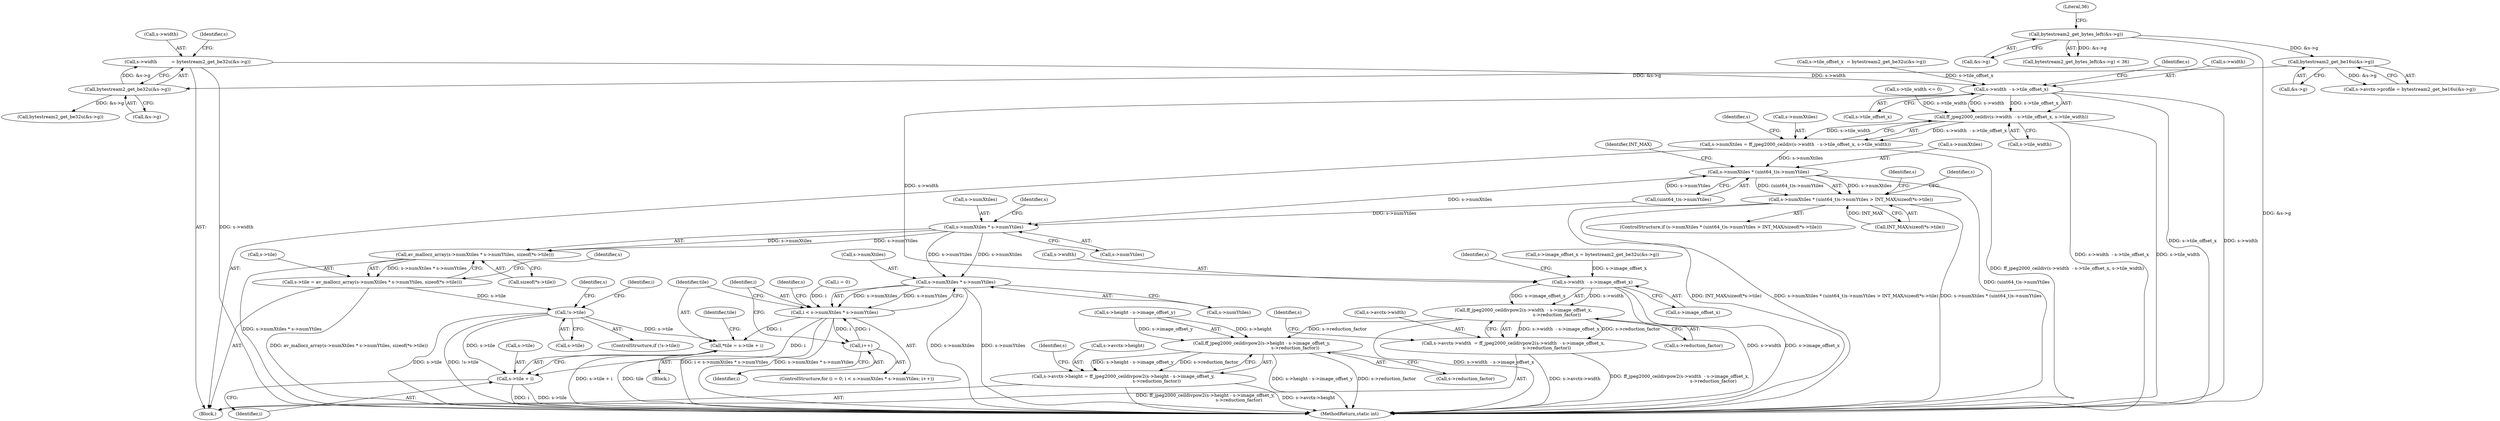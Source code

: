 digraph "0_FFmpeg_8bb11c3ca77b52e05a9ed1496a65f8a76e6e2d8f@pointer" {
"1000150" [label="(Call,s->width          = bytestream2_get_be32u(&s->g))"];
"1000154" [label="(Call,bytestream2_get_be32u(&s->g))"];
"1000145" [label="(Call,bytestream2_get_be16u(&s->g))"];
"1000131" [label="(Call,bytestream2_get_bytes_left(&s->g))"];
"1000438" [label="(Call,s->width  - s->tile_offset_x)"];
"1000437" [label="(Call,ff_jpeg2000_ceildiv(s->width  - s->tile_offset_x, s->tile_width))"];
"1000433" [label="(Call,s->numXtiles = ff_jpeg2000_ceildiv(s->width  - s->tile_offset_x, s->tile_width))"];
"1000465" [label="(Call,s->numXtiles * (uint64_t)s->numYtiles)"];
"1000464" [label="(Call,s->numXtiles * (uint64_t)s->numYtiles > INT_MAX/sizeof(*s->tile))"];
"1000499" [label="(Call,s->numXtiles * s->numYtiles)"];
"1000498" [label="(Call,av_mallocz_array(s->numXtiles * s->numYtiles, sizeof(*s->tile)))"];
"1000494" [label="(Call,s->tile = av_mallocz_array(s->numXtiles * s->numYtiles, sizeof(*s->tile)))"];
"1000512" [label="(Call,!s->tile)"];
"1000546" [label="(Call,*tile = s->tile + i)"];
"1000548" [label="(Call,s->tile + i)"];
"1000535" [label="(Call,s->numXtiles * s->numYtiles)"];
"1000533" [label="(Call,i < s->numXtiles * s->numYtiles)"];
"1000542" [label="(Call,i++)"];
"1000582" [label="(Call,s->width  - s->image_offset_x)"];
"1000581" [label="(Call,ff_jpeg2000_ceildivpow2(s->width  - s->image_offset_x,\n                                               s->reduction_factor))"];
"1000575" [label="(Call,s->avctx->width  = ff_jpeg2000_ceildivpow2(s->width  - s->image_offset_x,\n                                               s->reduction_factor))"];
"1000598" [label="(Call,ff_jpeg2000_ceildivpow2(s->height - s->image_offset_y,\n                                               s->reduction_factor))"];
"1000592" [label="(Call,s->avctx->height = ff_jpeg2000_ceildivpow2(s->height - s->image_offset_y,\n                                               s->reduction_factor))"];
"1000433" [label="(Call,s->numXtiles = ff_jpeg2000_ceildiv(s->width  - s->tile_offset_x, s->tile_width))"];
"1000496" [label="(Identifier,s)"];
"1000542" [label="(Call,i++)"];
"1000130" [label="(Call,bytestream2_get_bytes_left(&s->g) < 36)"];
"1000494" [label="(Call,s->tile = av_mallocz_array(s->numXtiles * s->numYtiles, sizeof(*s->tile)))"];
"1000519" [label="(Identifier,s)"];
"1000466" [label="(Call,s->numXtiles)"];
"1000529" [label="(ControlStructure,for (i = 0; i < s->numXtiles * s->numYtiles; i++))"];
"1000437" [label="(Call,ff_jpeg2000_ceildiv(s->width  - s->tile_offset_x, s->tile_width))"];
"1000463" [label="(ControlStructure,if (s->numXtiles * (uint64_t)s->numYtiles > INT_MAX/sizeof(*s->tile)))"];
"1000439" [label="(Call,s->width)"];
"1000530" [label="(Call,i = 0)"];
"1000583" [label="(Call,s->width)"];
"1000539" [label="(Call,s->numYtiles)"];
"1000513" [label="(Call,s->tile)"];
"1000204" [label="(Call,s->tile_offset_x  = bytestream2_get_be32u(&s->g))"];
"1000145" [label="(Call,bytestream2_get_be16u(&s->g))"];
"1000267" [label="(Call,s->tile_width <= 0)"];
"1000509" [label="(Identifier,s)"];
"1000163" [label="(Call,bytestream2_get_be32u(&s->g))"];
"1000465" [label="(Call,s->numXtiles * (uint64_t)s->numYtiles)"];
"1000151" [label="(Call,s->width)"];
"1000464" [label="(Call,s->numXtiles * (uint64_t)s->numYtiles > INT_MAX/sizeof(*s->tile))"];
"1000114" [label="(Block,)"];
"1000469" [label="(Call,(uint64_t)s->numYtiles)"];
"1000547" [label="(Identifier,tile)"];
"1000136" [label="(Literal,36)"];
"1000533" [label="(Call,i < s->numXtiles * s->numYtiles)"];
"1000498" [label="(Call,av_mallocz_array(s->numXtiles * s->numYtiles, sizeof(*s->tile)))"];
"1000595" [label="(Identifier,s)"];
"1000475" [label="(Identifier,INT_MAX)"];
"1000590" [label="(Identifier,s)"];
"1000599" [label="(Call,s->height - s->image_offset_y)"];
"1000578" [label="(Identifier,s)"];
"1000506" [label="(Call,sizeof(*s->tile))"];
"1000512" [label="(Call,!s->tile)"];
"1000534" [label="(Identifier,i)"];
"1000514" [label="(Identifier,s)"];
"1000511" [label="(ControlStructure,if (!s->tile))"];
"1000500" [label="(Call,s->numXtiles)"];
"1000582" [label="(Call,s->width  - s->image_offset_x)"];
"1000555" [label="(Identifier,tile)"];
"1000531" [label="(Identifier,i)"];
"1000536" [label="(Call,s->numXtiles)"];
"1000495" [label="(Call,s->tile)"];
"1000168" [label="(Call,s->image_offset_x = bytestream2_get_be32u(&s->g))"];
"1000548" [label="(Call,s->tile + i)"];
"1000150" [label="(Call,s->width          = bytestream2_get_be32u(&s->g))"];
"1000131" [label="(Call,bytestream2_get_bytes_left(&s->g))"];
"1000434" [label="(Call,s->numXtiles)"];
"1000779" [label="(MethodReturn,static int)"];
"1000552" [label="(Identifier,i)"];
"1000581" [label="(Call,ff_jpeg2000_ceildivpow2(s->width  - s->image_offset_x,\n                                               s->reduction_factor))"];
"1000575" [label="(Call,s->avctx->width  = ff_jpeg2000_ceildivpow2(s->width  - s->image_offset_x,\n                                               s->reduction_factor))"];
"1000450" [label="(Identifier,s)"];
"1000546" [label="(Call,*tile = s->tile + i)"];
"1000161" [label="(Identifier,s)"];
"1000499" [label="(Call,s->numXtiles * s->numYtiles)"];
"1000586" [label="(Call,s->image_offset_x)"];
"1000598" [label="(Call,ff_jpeg2000_ceildivpow2(s->height - s->image_offset_y,\n                                               s->reduction_factor))"];
"1000544" [label="(Block,)"];
"1000592" [label="(Call,s->avctx->height = ff_jpeg2000_ceildivpow2(s->height - s->image_offset_y,\n                                               s->reduction_factor))"];
"1000535" [label="(Call,s->numXtiles * s->numYtiles)"];
"1000606" [label="(Call,s->reduction_factor)"];
"1000614" [label="(Identifier,s)"];
"1000442" [label="(Call,s->tile_offset_x)"];
"1000445" [label="(Call,s->tile_width)"];
"1000576" [label="(Call,s->avctx->width)"];
"1000543" [label="(Identifier,i)"];
"1000155" [label="(Call,&s->g)"];
"1000139" [label="(Call,s->avctx->profile = bytestream2_get_be16u(&s->g))"];
"1000593" [label="(Call,s->avctx->height)"];
"1000154" [label="(Call,bytestream2_get_be32u(&s->g))"];
"1000484" [label="(Identifier,s)"];
"1000589" [label="(Call,s->reduction_factor)"];
"1000549" [label="(Call,s->tile)"];
"1000146" [label="(Call,&s->g)"];
"1000474" [label="(Call,INT_MAX/sizeof(*s->tile))"];
"1000132" [label="(Call,&s->g)"];
"1000438" [label="(Call,s->width  - s->tile_offset_x)"];
"1000446" [label="(Identifier,s)"];
"1000503" [label="(Call,s->numYtiles)"];
"1000150" -> "1000114"  [label="AST: "];
"1000150" -> "1000154"  [label="CFG: "];
"1000151" -> "1000150"  [label="AST: "];
"1000154" -> "1000150"  [label="AST: "];
"1000161" -> "1000150"  [label="CFG: "];
"1000150" -> "1000779"  [label="DDG: s->width"];
"1000154" -> "1000150"  [label="DDG: &s->g"];
"1000150" -> "1000438"  [label="DDG: s->width"];
"1000154" -> "1000155"  [label="CFG: "];
"1000155" -> "1000154"  [label="AST: "];
"1000145" -> "1000154"  [label="DDG: &s->g"];
"1000154" -> "1000163"  [label="DDG: &s->g"];
"1000145" -> "1000139"  [label="AST: "];
"1000145" -> "1000146"  [label="CFG: "];
"1000146" -> "1000145"  [label="AST: "];
"1000139" -> "1000145"  [label="CFG: "];
"1000145" -> "1000139"  [label="DDG: &s->g"];
"1000131" -> "1000145"  [label="DDG: &s->g"];
"1000131" -> "1000130"  [label="AST: "];
"1000131" -> "1000132"  [label="CFG: "];
"1000132" -> "1000131"  [label="AST: "];
"1000136" -> "1000131"  [label="CFG: "];
"1000131" -> "1000779"  [label="DDG: &s->g"];
"1000131" -> "1000130"  [label="DDG: &s->g"];
"1000438" -> "1000437"  [label="AST: "];
"1000438" -> "1000442"  [label="CFG: "];
"1000439" -> "1000438"  [label="AST: "];
"1000442" -> "1000438"  [label="AST: "];
"1000446" -> "1000438"  [label="CFG: "];
"1000438" -> "1000779"  [label="DDG: s->tile_offset_x"];
"1000438" -> "1000779"  [label="DDG: s->width"];
"1000438" -> "1000437"  [label="DDG: s->width"];
"1000438" -> "1000437"  [label="DDG: s->tile_offset_x"];
"1000204" -> "1000438"  [label="DDG: s->tile_offset_x"];
"1000438" -> "1000582"  [label="DDG: s->width"];
"1000437" -> "1000433"  [label="AST: "];
"1000437" -> "1000445"  [label="CFG: "];
"1000445" -> "1000437"  [label="AST: "];
"1000433" -> "1000437"  [label="CFG: "];
"1000437" -> "1000779"  [label="DDG: s->width  - s->tile_offset_x"];
"1000437" -> "1000779"  [label="DDG: s->tile_width"];
"1000437" -> "1000433"  [label="DDG: s->width  - s->tile_offset_x"];
"1000437" -> "1000433"  [label="DDG: s->tile_width"];
"1000267" -> "1000437"  [label="DDG: s->tile_width"];
"1000433" -> "1000114"  [label="AST: "];
"1000434" -> "1000433"  [label="AST: "];
"1000450" -> "1000433"  [label="CFG: "];
"1000433" -> "1000779"  [label="DDG: ff_jpeg2000_ceildiv(s->width  - s->tile_offset_x, s->tile_width)"];
"1000433" -> "1000465"  [label="DDG: s->numXtiles"];
"1000465" -> "1000464"  [label="AST: "];
"1000465" -> "1000469"  [label="CFG: "];
"1000466" -> "1000465"  [label="AST: "];
"1000469" -> "1000465"  [label="AST: "];
"1000475" -> "1000465"  [label="CFG: "];
"1000465" -> "1000779"  [label="DDG: (uint64_t)s->numYtiles"];
"1000465" -> "1000464"  [label="DDG: s->numXtiles"];
"1000465" -> "1000464"  [label="DDG: (uint64_t)s->numYtiles"];
"1000469" -> "1000465"  [label="DDG: s->numYtiles"];
"1000465" -> "1000499"  [label="DDG: s->numXtiles"];
"1000464" -> "1000463"  [label="AST: "];
"1000464" -> "1000474"  [label="CFG: "];
"1000474" -> "1000464"  [label="AST: "];
"1000484" -> "1000464"  [label="CFG: "];
"1000496" -> "1000464"  [label="CFG: "];
"1000464" -> "1000779"  [label="DDG: s->numXtiles * (uint64_t)s->numYtiles"];
"1000464" -> "1000779"  [label="DDG: INT_MAX/sizeof(*s->tile)"];
"1000464" -> "1000779"  [label="DDG: s->numXtiles * (uint64_t)s->numYtiles > INT_MAX/sizeof(*s->tile)"];
"1000474" -> "1000464"  [label="DDG: INT_MAX"];
"1000499" -> "1000498"  [label="AST: "];
"1000499" -> "1000503"  [label="CFG: "];
"1000500" -> "1000499"  [label="AST: "];
"1000503" -> "1000499"  [label="AST: "];
"1000509" -> "1000499"  [label="CFG: "];
"1000499" -> "1000498"  [label="DDG: s->numXtiles"];
"1000499" -> "1000498"  [label="DDG: s->numYtiles"];
"1000469" -> "1000499"  [label="DDG: s->numYtiles"];
"1000499" -> "1000535"  [label="DDG: s->numXtiles"];
"1000499" -> "1000535"  [label="DDG: s->numYtiles"];
"1000498" -> "1000494"  [label="AST: "];
"1000498" -> "1000506"  [label="CFG: "];
"1000506" -> "1000498"  [label="AST: "];
"1000494" -> "1000498"  [label="CFG: "];
"1000498" -> "1000779"  [label="DDG: s->numXtiles * s->numYtiles"];
"1000498" -> "1000494"  [label="DDG: s->numXtiles * s->numYtiles"];
"1000494" -> "1000114"  [label="AST: "];
"1000495" -> "1000494"  [label="AST: "];
"1000514" -> "1000494"  [label="CFG: "];
"1000494" -> "1000779"  [label="DDG: av_mallocz_array(s->numXtiles * s->numYtiles, sizeof(*s->tile))"];
"1000494" -> "1000512"  [label="DDG: s->tile"];
"1000512" -> "1000511"  [label="AST: "];
"1000512" -> "1000513"  [label="CFG: "];
"1000513" -> "1000512"  [label="AST: "];
"1000519" -> "1000512"  [label="CFG: "];
"1000531" -> "1000512"  [label="CFG: "];
"1000512" -> "1000779"  [label="DDG: s->tile"];
"1000512" -> "1000779"  [label="DDG: !s->tile"];
"1000512" -> "1000546"  [label="DDG: s->tile"];
"1000512" -> "1000548"  [label="DDG: s->tile"];
"1000546" -> "1000544"  [label="AST: "];
"1000546" -> "1000548"  [label="CFG: "];
"1000547" -> "1000546"  [label="AST: "];
"1000548" -> "1000546"  [label="AST: "];
"1000555" -> "1000546"  [label="CFG: "];
"1000546" -> "1000779"  [label="DDG: s->tile + i"];
"1000546" -> "1000779"  [label="DDG: tile"];
"1000533" -> "1000546"  [label="DDG: i"];
"1000548" -> "1000552"  [label="CFG: "];
"1000549" -> "1000548"  [label="AST: "];
"1000552" -> "1000548"  [label="AST: "];
"1000548" -> "1000779"  [label="DDG: s->tile"];
"1000548" -> "1000779"  [label="DDG: i"];
"1000533" -> "1000548"  [label="DDG: i"];
"1000535" -> "1000533"  [label="AST: "];
"1000535" -> "1000539"  [label="CFG: "];
"1000536" -> "1000535"  [label="AST: "];
"1000539" -> "1000535"  [label="AST: "];
"1000533" -> "1000535"  [label="CFG: "];
"1000535" -> "1000779"  [label="DDG: s->numXtiles"];
"1000535" -> "1000779"  [label="DDG: s->numYtiles"];
"1000535" -> "1000533"  [label="DDG: s->numXtiles"];
"1000535" -> "1000533"  [label="DDG: s->numYtiles"];
"1000533" -> "1000529"  [label="AST: "];
"1000534" -> "1000533"  [label="AST: "];
"1000547" -> "1000533"  [label="CFG: "];
"1000578" -> "1000533"  [label="CFG: "];
"1000533" -> "1000779"  [label="DDG: i < s->numXtiles * s->numYtiles"];
"1000533" -> "1000779"  [label="DDG: s->numXtiles * s->numYtiles"];
"1000530" -> "1000533"  [label="DDG: i"];
"1000542" -> "1000533"  [label="DDG: i"];
"1000533" -> "1000542"  [label="DDG: i"];
"1000542" -> "1000529"  [label="AST: "];
"1000542" -> "1000543"  [label="CFG: "];
"1000543" -> "1000542"  [label="AST: "];
"1000534" -> "1000542"  [label="CFG: "];
"1000582" -> "1000581"  [label="AST: "];
"1000582" -> "1000586"  [label="CFG: "];
"1000583" -> "1000582"  [label="AST: "];
"1000586" -> "1000582"  [label="AST: "];
"1000590" -> "1000582"  [label="CFG: "];
"1000582" -> "1000779"  [label="DDG: s->width"];
"1000582" -> "1000779"  [label="DDG: s->image_offset_x"];
"1000582" -> "1000581"  [label="DDG: s->width"];
"1000582" -> "1000581"  [label="DDG: s->image_offset_x"];
"1000168" -> "1000582"  [label="DDG: s->image_offset_x"];
"1000581" -> "1000575"  [label="AST: "];
"1000581" -> "1000589"  [label="CFG: "];
"1000589" -> "1000581"  [label="AST: "];
"1000575" -> "1000581"  [label="CFG: "];
"1000581" -> "1000779"  [label="DDG: s->width  - s->image_offset_x"];
"1000581" -> "1000575"  [label="DDG: s->width  - s->image_offset_x"];
"1000581" -> "1000575"  [label="DDG: s->reduction_factor"];
"1000581" -> "1000598"  [label="DDG: s->reduction_factor"];
"1000575" -> "1000114"  [label="AST: "];
"1000576" -> "1000575"  [label="AST: "];
"1000595" -> "1000575"  [label="CFG: "];
"1000575" -> "1000779"  [label="DDG: ff_jpeg2000_ceildivpow2(s->width  - s->image_offset_x,\n                                               s->reduction_factor)"];
"1000575" -> "1000779"  [label="DDG: s->avctx->width"];
"1000598" -> "1000592"  [label="AST: "];
"1000598" -> "1000606"  [label="CFG: "];
"1000599" -> "1000598"  [label="AST: "];
"1000606" -> "1000598"  [label="AST: "];
"1000592" -> "1000598"  [label="CFG: "];
"1000598" -> "1000779"  [label="DDG: s->height - s->image_offset_y"];
"1000598" -> "1000779"  [label="DDG: s->reduction_factor"];
"1000598" -> "1000592"  [label="DDG: s->height - s->image_offset_y"];
"1000598" -> "1000592"  [label="DDG: s->reduction_factor"];
"1000599" -> "1000598"  [label="DDG: s->height"];
"1000599" -> "1000598"  [label="DDG: s->image_offset_y"];
"1000592" -> "1000114"  [label="AST: "];
"1000593" -> "1000592"  [label="AST: "];
"1000614" -> "1000592"  [label="CFG: "];
"1000592" -> "1000779"  [label="DDG: ff_jpeg2000_ceildivpow2(s->height - s->image_offset_y,\n                                               s->reduction_factor)"];
"1000592" -> "1000779"  [label="DDG: s->avctx->height"];
}
